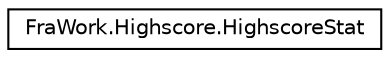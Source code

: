 digraph "Graphical Class Hierarchy"
{
 // LATEX_PDF_SIZE
  edge [fontname="Helvetica",fontsize="10",labelfontname="Helvetica",labelfontsize="10"];
  node [fontname="Helvetica",fontsize="10",shape=record];
  rankdir="LR";
  Node0 [label="FraWork.Highscore.HighscoreStat",height=0.2,width=0.4,color="black", fillcolor="white", style="filled",URL="$class_fra_work_1_1_highscore_1_1_highscore_stat.html",tooltip=" "];
}
